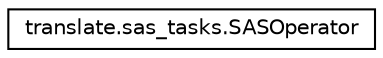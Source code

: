 digraph "Graphical Class Hierarchy"
{
  edge [fontname="Helvetica",fontsize="10",labelfontname="Helvetica",labelfontsize="10"];
  node [fontname="Helvetica",fontsize="10",shape=record];
  rankdir="LR";
  Node1 [label="translate.sas_tasks.SASOperator",height=0.2,width=0.4,color="black", fillcolor="white", style="filled",URL="$classtranslate_1_1sas__tasks_1_1SASOperator.html"];
}
